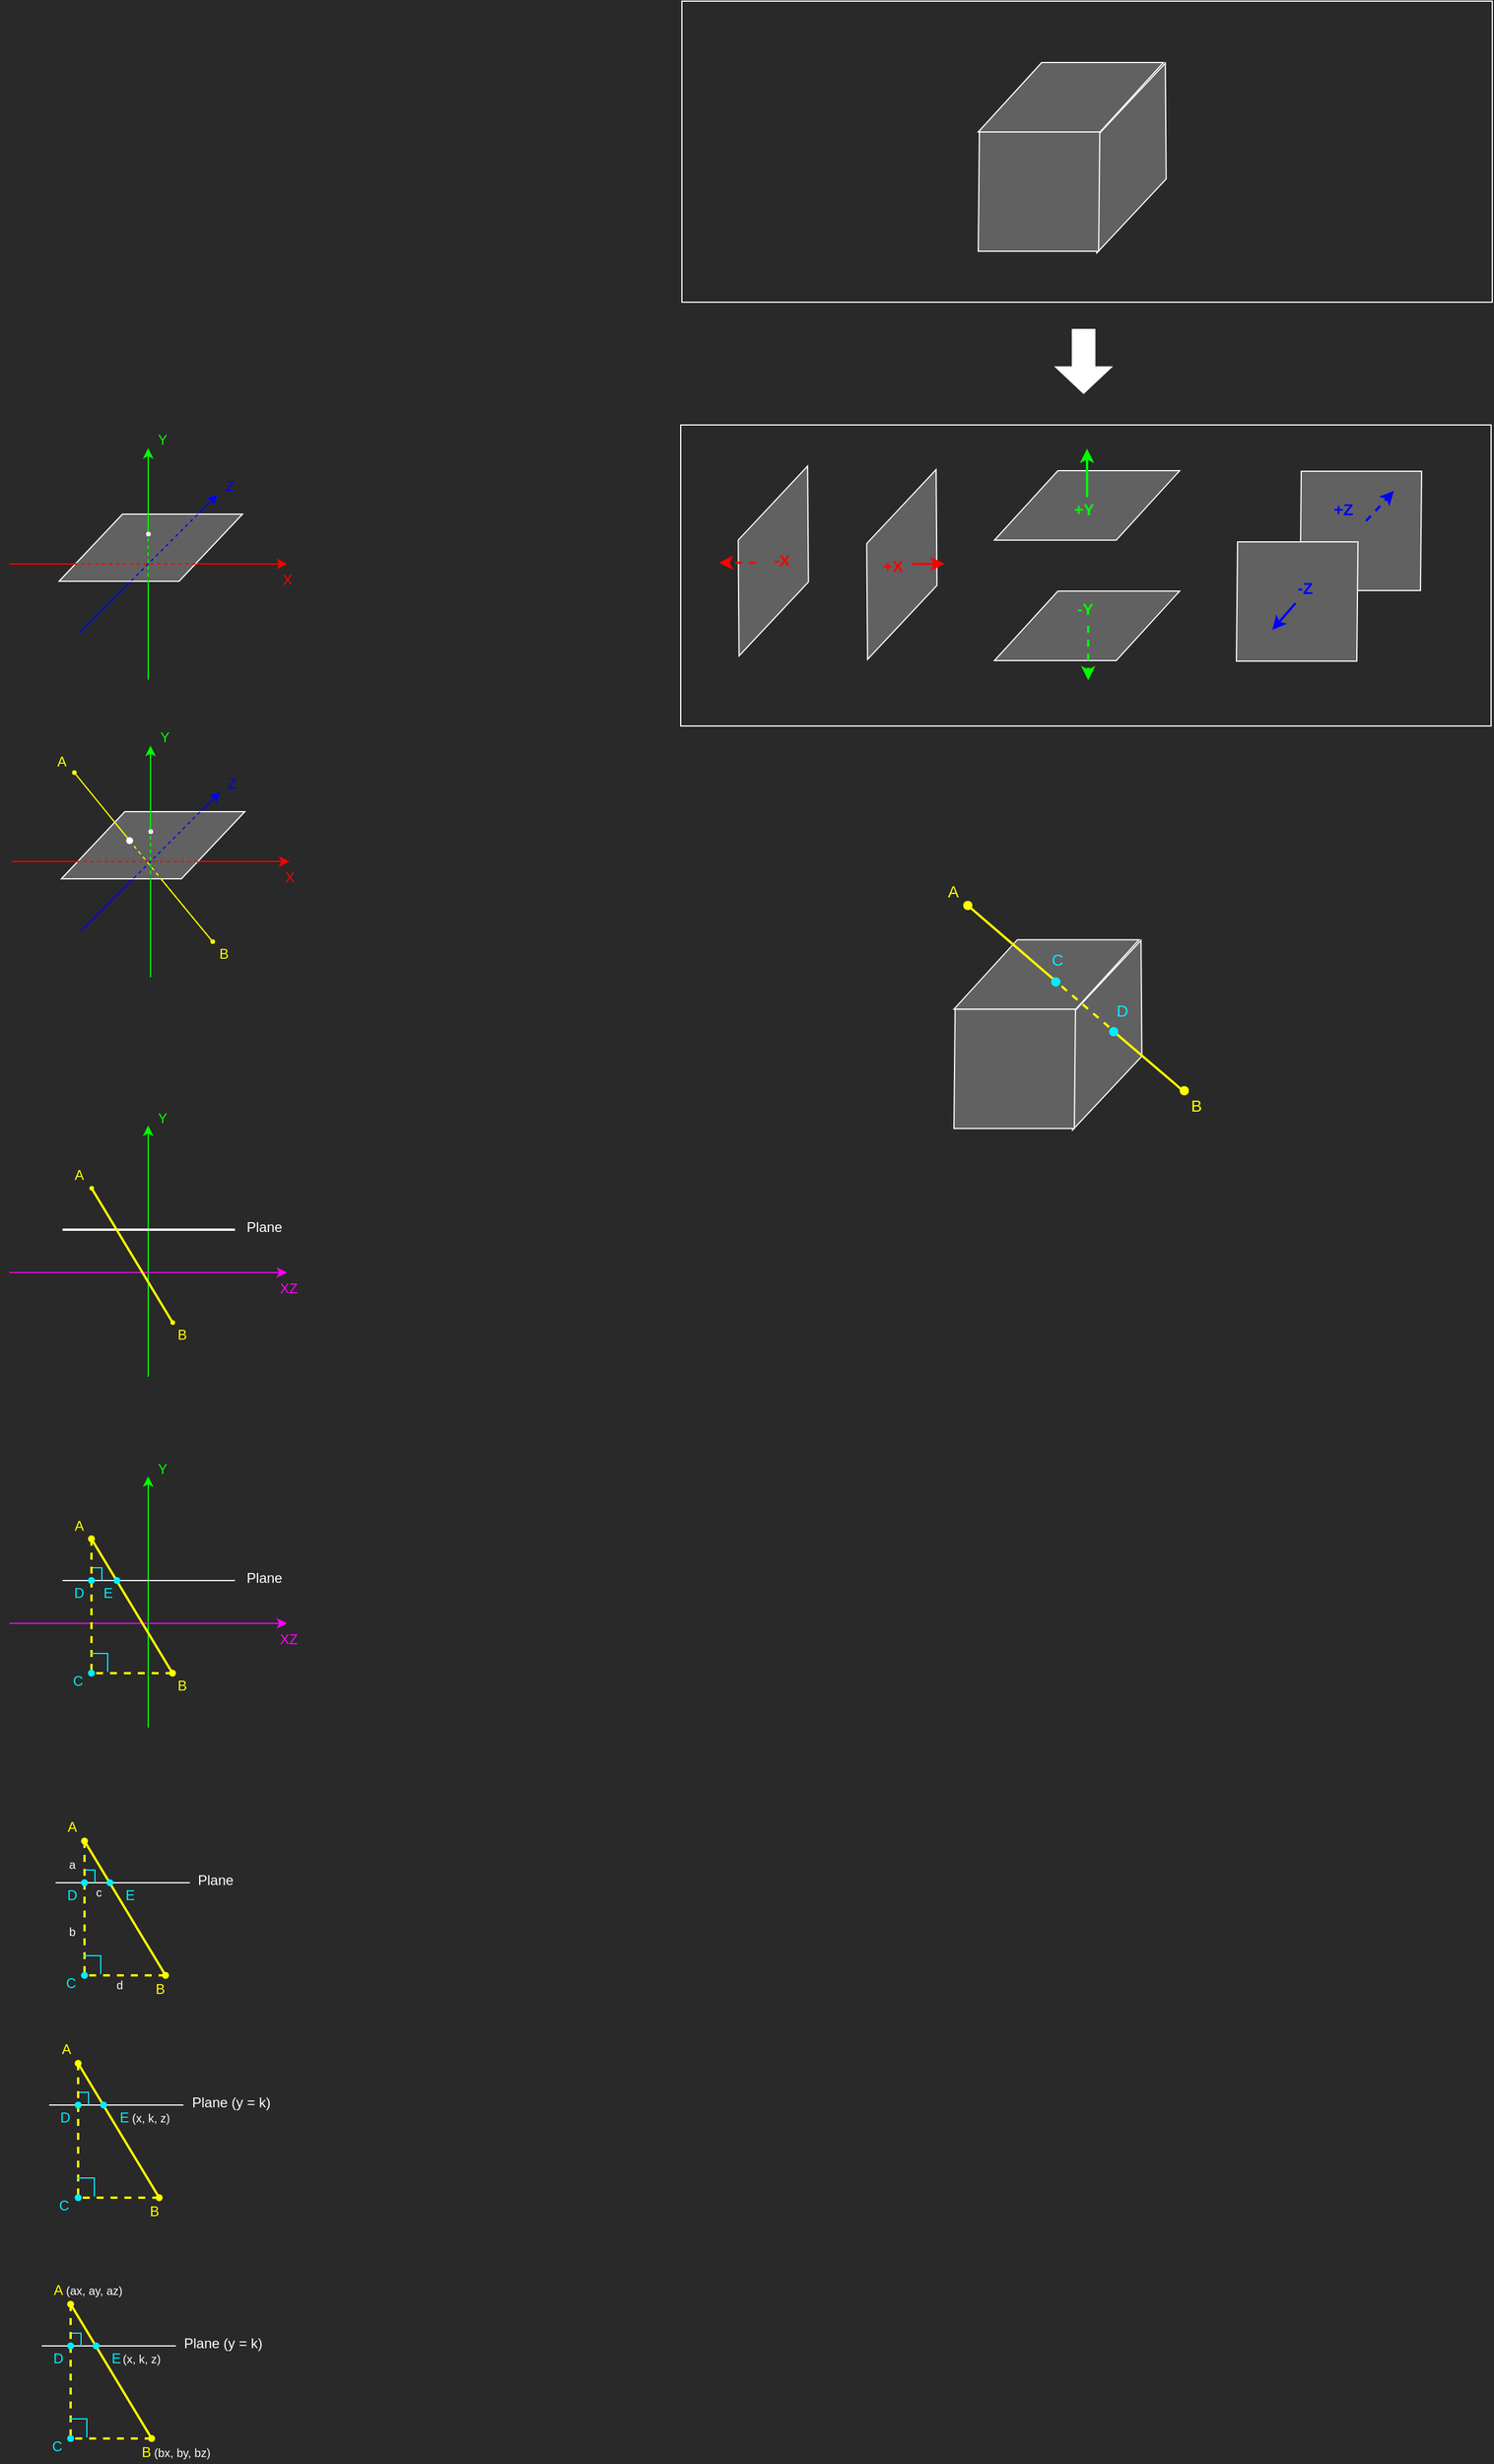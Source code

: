 <mxfile version="15.5.5" type="device"><diagram id="bRW0qi8J1NBSyePsixKG" name="Page-1"><mxGraphModel dx="595" dy="1027" grid="0" gridSize="20" guides="1" tooltips="1" connect="1" arrows="1" fold="1" page="0" pageScale="1" pageWidth="827" pageHeight="1169" background="#292929" math="0" shadow="0"><root><mxCell id="0"/><mxCell id="1" parent="0"/><mxCell id="GpJZ3VA4KBizO1wdqKzv-198" value="" style="shape=parallelogram;perimeter=parallelogramPerimeter;whiteSpace=wrap;html=1;fixedSize=1;fillColor=#616161;strokeColor=#FFFFFF;size=1;fontStyle=1" parent="1" vertex="1"><mxGeometry x="1275" y="240" width="105" height="103" as="geometry"/></mxCell><mxCell id="GpJZ3VA4KBizO1wdqKzv-197" value="" style="shape=parallelogram;perimeter=parallelogramPerimeter;whiteSpace=wrap;html=1;fixedSize=1;fillColor=#616161;strokeColor=#FFFFFF;size=1;fontStyle=1" parent="1" vertex="1"><mxGeometry x="1220" y="301" width="105" height="103" as="geometry"/></mxCell><mxCell id="GpJZ3VA4KBizO1wdqKzv-195" value="" style="shape=parallelogram;perimeter=parallelogramPerimeter;whiteSpace=wrap;html=1;fixedSize=1;fillColor=#616161;strokeColor=#FFFFFF;size=72.428;fontStyle=1;rotation=-46.8;" parent="1" vertex="1"><mxGeometry x="740" y="283" width="160" height="69" as="geometry"/></mxCell><mxCell id="GpJZ3VA4KBizO1wdqKzv-196" value="" style="shape=parallelogram;perimeter=parallelogramPerimeter;whiteSpace=wrap;html=1;fixedSize=1;fillColor=#616161;strokeColor=#FFFFFF;size=72.428;fontStyle=1;rotation=-46.8;" parent="1" vertex="1"><mxGeometry x="851" y="286" width="160" height="69" as="geometry"/></mxCell><mxCell id="GpJZ3VA4KBizO1wdqKzv-194" value="" style="shape=parallelogram;perimeter=parallelogramPerimeter;whiteSpace=wrap;html=1;fixedSize=1;fillColor=#616161;strokeColor=#FFFFFF;size=54.8;fontStyle=1" parent="1" vertex="1"><mxGeometry x="1011" y="343.5" width="160" height="60" as="geometry"/></mxCell><mxCell id="GpJZ3VA4KBizO1wdqKzv-193" value="" style="shape=parallelogram;perimeter=parallelogramPerimeter;whiteSpace=wrap;html=1;fixedSize=1;fillColor=#616161;strokeColor=#FFFFFF;size=54.8;fontStyle=1" parent="1" vertex="1"><mxGeometry x="1011" y="239.5" width="160" height="60" as="geometry"/></mxCell><mxCell id="GpJZ3VA4KBizO1wdqKzv-3" value="" style="endArrow=classic;html=1;rounded=0;strokeColor=#FF0000;" parent="1" edge="1"><mxGeometry width="50" height="50" relative="1" as="geometry"><mxPoint x="160" y="320" as="sourcePoint"/><mxPoint x="400" y="320" as="targetPoint"/></mxGeometry></mxCell><mxCell id="GpJZ3VA4KBizO1wdqKzv-4" value="" style="endArrow=classic;html=1;rounded=0;strokeColor=#00FF00;" parent="1" edge="1"><mxGeometry width="50" height="50" relative="1" as="geometry"><mxPoint x="280" y="420" as="sourcePoint"/><mxPoint x="280" y="220" as="targetPoint"/><Array as="points"/></mxGeometry></mxCell><mxCell id="GpJZ3VA4KBizO1wdqKzv-5" value="" style="endArrow=classic;html=1;rounded=0;strokeColor=#0000FF;startArrow=none;" parent="1" edge="1"><mxGeometry width="50" height="50" relative="1" as="geometry"><mxPoint x="220" y="380" as="sourcePoint"/><mxPoint x="340" y="260" as="targetPoint"/></mxGeometry></mxCell><mxCell id="GpJZ3VA4KBizO1wdqKzv-7" value="X" style="text;html=1;align=center;verticalAlign=middle;resizable=0;points=[];autosize=1;strokeColor=none;fillColor=none;fontColor=#FF0000;" parent="1" vertex="1"><mxGeometry x="380" y="324" width="40" height="20" as="geometry"/></mxCell><mxCell id="GpJZ3VA4KBizO1wdqKzv-8" value="Y" style="text;html=1;align=center;verticalAlign=middle;resizable=0;points=[];autosize=1;strokeColor=none;fillColor=none;fontColor=#00FF00;" parent="1" vertex="1"><mxGeometry x="272" y="203" width="40" height="20" as="geometry"/></mxCell><mxCell id="GpJZ3VA4KBizO1wdqKzv-9" value="Z" style="text;html=1;align=center;verticalAlign=middle;resizable=0;points=[];autosize=1;strokeColor=none;fillColor=none;fontColor=#0000FF;" parent="1" vertex="1"><mxGeometry x="330" y="243" width="40" height="20" as="geometry"/></mxCell><mxCell id="GpJZ3VA4KBizO1wdqKzv-2" value="" style="shape=parallelogram;perimeter=parallelogramPerimeter;whiteSpace=wrap;html=1;fixedSize=1;fillColor=#616161;strokeColor=#FFFFFF;size=54.8;fontStyle=1" parent="1" vertex="1"><mxGeometry x="203" y="277" width="158.5" height="58" as="geometry"/></mxCell><mxCell id="GpJZ3VA4KBizO1wdqKzv-12" value="" style="endArrow=none;html=1;rounded=0;strokeColor=#FF0000;dashed=1;endFill=0;" parent="1" edge="1"><mxGeometry width="50" height="50" relative="1" as="geometry"><mxPoint x="162" y="320" as="sourcePoint"/><mxPoint x="390" y="320" as="targetPoint"/><Array as="points"/></mxGeometry></mxCell><mxCell id="GpJZ3VA4KBizO1wdqKzv-11" value="" style="endArrow=none;html=1;rounded=0;strokeColor=#0000FF;dashed=1;endFill=0;" parent="1" edge="1"><mxGeometry width="50" height="50" relative="1" as="geometry"><mxPoint x="223" y="377" as="sourcePoint"/><mxPoint x="333" y="267" as="targetPoint"/><Array as="points"/></mxGeometry></mxCell><mxCell id="GpJZ3VA4KBizO1wdqKzv-10" value="" style="endArrow=none;html=1;rounded=0;strokeColor=#00FF00;dashed=1;endFill=0;" parent="1" edge="1"><mxGeometry width="50" height="50" relative="1" as="geometry"><mxPoint x="280" y="409" as="sourcePoint"/><mxPoint x="280" y="295" as="targetPoint"/><Array as="points"/></mxGeometry></mxCell><mxCell id="GpJZ3VA4KBizO1wdqKzv-15" value="" style="endArrow=none;html=1;rounded=0;strokeColor=#00FF00;endFill=0;" parent="1" edge="1"><mxGeometry width="50" height="50" relative="1" as="geometry"><mxPoint x="280" y="295" as="sourcePoint"/><mxPoint x="280" y="275" as="targetPoint"/><Array as="points"/></mxGeometry></mxCell><mxCell id="GpJZ3VA4KBizO1wdqKzv-16" value="" style="shape=waypoint;sketch=0;size=6;pointerEvents=1;points=[];fillColor=none;resizable=0;rotatable=0;perimeter=centerPerimeter;snapToPoint=1;fontColor=#0000FF;strokeColor=#FFFFFF;strokeWidth=0;" parent="1" vertex="1"><mxGeometry x="260" y="274" width="40" height="40" as="geometry"/></mxCell><mxCell id="GpJZ3VA4KBizO1wdqKzv-18" value="" style="endArrow=classic;html=1;rounded=0;strokeColor=#00FF00;" parent="1" edge="1"><mxGeometry width="50" height="50" relative="1" as="geometry"><mxPoint x="280" y="1022" as="sourcePoint"/><mxPoint x="280" y="805" as="targetPoint"/><Array as="points"/></mxGeometry></mxCell><mxCell id="GpJZ3VA4KBizO1wdqKzv-19" value="Y" style="text;html=1;align=center;verticalAlign=middle;resizable=0;points=[];autosize=1;strokeColor=none;fillColor=none;fontColor=#00FF00;" parent="1" vertex="1"><mxGeometry x="272" y="789" width="40" height="20" as="geometry"/></mxCell><mxCell id="GpJZ3VA4KBizO1wdqKzv-20" value="XZ" style="text;html=1;align=center;verticalAlign=middle;resizable=0;points=[];autosize=1;strokeColor=none;fillColor=none;fontColor=#FF00FF;" parent="1" vertex="1"><mxGeometry x="388" y="937" width="25" height="18" as="geometry"/></mxCell><mxCell id="GpJZ3VA4KBizO1wdqKzv-21" value="" style="endArrow=classic;html=1;rounded=0;strokeColor=#FF00FF;" parent="1" edge="1"><mxGeometry width="50" height="50" relative="1" as="geometry"><mxPoint x="160" y="932.0" as="sourcePoint"/><mxPoint x="400" y="932.0" as="targetPoint"/></mxGeometry></mxCell><mxCell id="GpJZ3VA4KBizO1wdqKzv-23" value="Plane" style="text;html=1;align=center;verticalAlign=middle;resizable=0;points=[];autosize=1;strokeColor=none;fillColor=none;fontColor=#FFFFFF;" parent="1" vertex="1"><mxGeometry x="359.5" y="884" width="41" height="18" as="geometry"/></mxCell><mxCell id="GpJZ3VA4KBizO1wdqKzv-22" value="" style="endArrow=none;html=1;rounded=0;strokeColor=#FFFFFF;endFill=0;strokeWidth=2;" parent="1" edge="1"><mxGeometry width="50" height="50" relative="1" as="geometry"><mxPoint x="206" y="895" as="sourcePoint"/><mxPoint x="355" y="895" as="targetPoint"/></mxGeometry></mxCell><mxCell id="GpJZ3VA4KBizO1wdqKzv-24" value="" style="endArrow=classic;html=1;rounded=0;strokeColor=#FF0000;" parent="1" edge="1"><mxGeometry width="50" height="50" relative="1" as="geometry"><mxPoint x="162" y="577.0" as="sourcePoint"/><mxPoint x="402" y="577.0" as="targetPoint"/></mxGeometry></mxCell><mxCell id="GpJZ3VA4KBizO1wdqKzv-25" value="" style="endArrow=classic;html=1;rounded=0;strokeColor=#00FF00;" parent="1" edge="1"><mxGeometry width="50" height="50" relative="1" as="geometry"><mxPoint x="282" y="677" as="sourcePoint"/><mxPoint x="282" y="477" as="targetPoint"/><Array as="points"/></mxGeometry></mxCell><mxCell id="GpJZ3VA4KBizO1wdqKzv-26" value="" style="endArrow=classic;html=1;rounded=0;strokeColor=#0000FF;startArrow=none;" parent="1" edge="1"><mxGeometry width="50" height="50" relative="1" as="geometry"><mxPoint x="222" y="637.0" as="sourcePoint"/><mxPoint x="342" y="517.0" as="targetPoint"/></mxGeometry></mxCell><mxCell id="GpJZ3VA4KBizO1wdqKzv-27" value="X" style="text;html=1;align=center;verticalAlign=middle;resizable=0;points=[];autosize=1;strokeColor=none;fillColor=none;fontColor=#FF0000;" parent="1" vertex="1"><mxGeometry x="382" y="581" width="40" height="20" as="geometry"/></mxCell><mxCell id="GpJZ3VA4KBizO1wdqKzv-28" value="Y" style="text;html=1;align=center;verticalAlign=middle;resizable=0;points=[];autosize=1;strokeColor=none;fillColor=none;fontColor=#00FF00;" parent="1" vertex="1"><mxGeometry x="274" y="460" width="40" height="20" as="geometry"/></mxCell><mxCell id="GpJZ3VA4KBizO1wdqKzv-29" value="Z" style="text;html=1;align=center;verticalAlign=middle;resizable=0;points=[];autosize=1;strokeColor=none;fillColor=none;fontColor=#0000FF;" parent="1" vertex="1"><mxGeometry x="332" y="500" width="40" height="20" as="geometry"/></mxCell><mxCell id="GpJZ3VA4KBizO1wdqKzv-30" value="" style="shape=parallelogram;perimeter=parallelogramPerimeter;whiteSpace=wrap;html=1;fixedSize=1;fillColor=#616161;strokeColor=#FFFFFF;size=54.8;fontStyle=1" parent="1" vertex="1"><mxGeometry x="205" y="534" width="158.5" height="58" as="geometry"/></mxCell><mxCell id="GpJZ3VA4KBizO1wdqKzv-31" value="" style="endArrow=none;html=1;rounded=0;strokeColor=#FF0000;dashed=1;endFill=0;" parent="1" edge="1"><mxGeometry width="50" height="50" relative="1" as="geometry"><mxPoint x="164" y="577.0" as="sourcePoint"/><mxPoint x="392" y="577.0" as="targetPoint"/><Array as="points"/></mxGeometry></mxCell><mxCell id="GpJZ3VA4KBizO1wdqKzv-32" value="" style="endArrow=none;html=1;rounded=0;strokeColor=#0000FF;dashed=1;endFill=0;" parent="1" edge="1"><mxGeometry width="50" height="50" relative="1" as="geometry"><mxPoint x="225" y="634" as="sourcePoint"/><mxPoint x="335" y="524" as="targetPoint"/><Array as="points"/></mxGeometry></mxCell><mxCell id="GpJZ3VA4KBizO1wdqKzv-33" value="" style="endArrow=none;html=1;rounded=0;strokeColor=#00FF00;dashed=1;endFill=0;" parent="1" edge="1"><mxGeometry width="50" height="50" relative="1" as="geometry"><mxPoint x="282" y="666" as="sourcePoint"/><mxPoint x="282" y="552.0" as="targetPoint"/><Array as="points"/></mxGeometry></mxCell><mxCell id="GpJZ3VA4KBizO1wdqKzv-34" value="" style="endArrow=none;html=1;rounded=0;strokeColor=#00FF00;endFill=0;" parent="1" edge="1"><mxGeometry width="50" height="50" relative="1" as="geometry"><mxPoint x="282" y="552.0" as="sourcePoint"/><mxPoint x="282" y="532.0" as="targetPoint"/><Array as="points"/></mxGeometry></mxCell><mxCell id="GpJZ3VA4KBizO1wdqKzv-35" value="" style="shape=waypoint;sketch=0;size=6;pointerEvents=1;points=[];fillColor=none;resizable=0;rotatable=0;perimeter=centerPerimeter;snapToPoint=1;fontColor=#0000FF;strokeColor=#FFFFFF;strokeWidth=0;" parent="1" vertex="1"><mxGeometry x="262" y="531" width="40" height="40" as="geometry"/></mxCell><mxCell id="GpJZ3VA4KBizO1wdqKzv-40" style="edgeStyle=none;rounded=0;orthogonalLoop=1;jettySize=auto;html=1;entryX=0.455;entryY=0.571;entryDx=0;entryDy=0;entryPerimeter=0;fontColor=#FF00FF;endArrow=none;endFill=0;strokeColor=#FFFF00;strokeWidth=1;startArrow=none;dashed=1;" parent="1" source="GpJZ3VA4KBizO1wdqKzv-41" target="GpJZ3VA4KBizO1wdqKzv-39" edge="1"><mxGeometry relative="1" as="geometry"/></mxCell><mxCell id="GpJZ3VA4KBizO1wdqKzv-36" value="" style="shape=waypoint;sketch=0;size=6;pointerEvents=1;points=[];fillColor=none;resizable=0;rotatable=0;perimeter=centerPerimeter;snapToPoint=1;fontColor=#FFFFFF;strokeColor=#FFFF00;strokeWidth=0;" parent="1" vertex="1"><mxGeometry x="196" y="480" width="40" height="40" as="geometry"/></mxCell><mxCell id="GpJZ3VA4KBizO1wdqKzv-37" value="A" style="text;html=1;align=center;verticalAlign=middle;resizable=0;points=[];autosize=1;strokeColor=none;fillColor=none;fontColor=#FFFF00;" parent="1" vertex="1"><mxGeometry x="196" y="482" width="18" height="18" as="geometry"/></mxCell><mxCell id="GpJZ3VA4KBizO1wdqKzv-39" value="" style="shape=waypoint;sketch=0;size=6;pointerEvents=1;points=[];fillColor=none;resizable=0;rotatable=0;perimeter=centerPerimeter;snapToPoint=1;fontColor=#FFFFFF;strokeColor=#FFFF00;strokeWidth=0;" parent="1" vertex="1"><mxGeometry x="315.5" y="626" width="40" height="40" as="geometry"/></mxCell><mxCell id="GpJZ3VA4KBizO1wdqKzv-42" value="" style="edgeStyle=none;rounded=0;orthogonalLoop=1;jettySize=auto;html=1;entryDx=0;entryDy=0;entryPerimeter=0;fontColor=#FF00FF;endArrow=none;endFill=0;strokeColor=#FFFF00;strokeWidth=1;" parent="1" source="GpJZ3VA4KBizO1wdqKzv-36" target="GpJZ3VA4KBizO1wdqKzv-41" edge="1"><mxGeometry relative="1" as="geometry"><mxPoint x="216" y="500" as="sourcePoint"/><mxPoint x="335.5" y="646" as="targetPoint"/></mxGeometry></mxCell><mxCell id="GpJZ3VA4KBizO1wdqKzv-41" value="" style="shape=waypoint;sketch=0;size=6;pointerEvents=1;points=[];fillColor=none;resizable=0;rotatable=0;perimeter=centerPerimeter;snapToPoint=1;fontColor=#0000FF;strokeColor=#FFFFFF;strokeWidth=1;" parent="1" vertex="1"><mxGeometry x="244" y="539" width="40" height="40" as="geometry"/></mxCell><mxCell id="GpJZ3VA4KBizO1wdqKzv-43" style="edgeStyle=none;rounded=0;orthogonalLoop=1;jettySize=auto;html=1;fontColor=#FF00FF;endArrow=none;endFill=0;strokeColor=#FFFF00;strokeWidth=1;startArrow=none;" parent="1" target="GpJZ3VA4KBizO1wdqKzv-39" edge="1"><mxGeometry relative="1" as="geometry"><mxPoint x="291" y="592" as="sourcePoint"/><mxPoint x="362.5" y="679" as="targetPoint"/></mxGeometry></mxCell><mxCell id="GpJZ3VA4KBizO1wdqKzv-38" value="B" style="text;html=1;align=center;verticalAlign=middle;resizable=0;points=[];autosize=1;strokeColor=none;fillColor=none;fontColor=#FFFF00;" parent="1" vertex="1"><mxGeometry x="336" y="648" width="18" height="18" as="geometry"/></mxCell><mxCell id="GpJZ3VA4KBizO1wdqKzv-44" value="" style="shape=waypoint;sketch=0;size=6;pointerEvents=1;points=[];fillColor=none;resizable=0;rotatable=0;perimeter=centerPerimeter;snapToPoint=1;fontColor=#FFFFFF;strokeColor=#FFFF00;strokeWidth=0;" parent="1" vertex="1"><mxGeometry x="211" y="839" width="40" height="40" as="geometry"/></mxCell><mxCell id="GpJZ3VA4KBizO1wdqKzv-45" value="A" style="text;html=1;align=center;verticalAlign=middle;resizable=0;points=[];autosize=1;strokeColor=none;fillColor=none;fontColor=#FFFF00;" parent="1" vertex="1"><mxGeometry x="211" y="839" width="18" height="18" as="geometry"/></mxCell><mxCell id="GpJZ3VA4KBizO1wdqKzv-46" value="" style="shape=waypoint;sketch=0;size=6;pointerEvents=1;points=[];fillColor=none;resizable=0;rotatable=0;perimeter=centerPerimeter;snapToPoint=1;fontColor=#FFFFFF;strokeColor=#FFFF00;strokeWidth=0;" parent="1" vertex="1"><mxGeometry x="281" y="955" width="40" height="40" as="geometry"/></mxCell><mxCell id="GpJZ3VA4KBizO1wdqKzv-47" value="B" style="text;html=1;align=center;verticalAlign=middle;resizable=0;points=[];autosize=1;strokeColor=none;fillColor=none;fontColor=#FFFF00;" parent="1" vertex="1"><mxGeometry x="300" y="977" width="18" height="18" as="geometry"/></mxCell><mxCell id="GpJZ3VA4KBizO1wdqKzv-48" style="edgeStyle=none;rounded=0;orthogonalLoop=1;jettySize=auto;html=1;fontColor=#FF00FF;endArrow=none;endFill=0;strokeColor=#FFFF00;strokeWidth=2;" parent="1" source="GpJZ3VA4KBizO1wdqKzv-44" target="GpJZ3VA4KBizO1wdqKzv-46" edge="1"><mxGeometry relative="1" as="geometry"/></mxCell><mxCell id="GpJZ3VA4KBizO1wdqKzv-49" value="" style="endArrow=classic;html=1;rounded=0;strokeColor=#00FF00;" parent="1" edge="1"><mxGeometry width="50" height="50" relative="1" as="geometry"><mxPoint x="280" y="1325" as="sourcePoint"/><mxPoint x="280" y="1108" as="targetPoint"/><Array as="points"/></mxGeometry></mxCell><mxCell id="GpJZ3VA4KBizO1wdqKzv-50" value="Y" style="text;html=1;align=center;verticalAlign=middle;resizable=0;points=[];autosize=1;strokeColor=none;fillColor=none;fontColor=#00FF00;" parent="1" vertex="1"><mxGeometry x="272" y="1092" width="40" height="20" as="geometry"/></mxCell><mxCell id="GpJZ3VA4KBizO1wdqKzv-51" value="XZ" style="text;html=1;align=center;verticalAlign=middle;resizable=0;points=[];autosize=1;strokeColor=none;fillColor=none;fontColor=#FF00FF;" parent="1" vertex="1"><mxGeometry x="388" y="1240" width="25" height="18" as="geometry"/></mxCell><mxCell id="GpJZ3VA4KBizO1wdqKzv-52" value="" style="endArrow=classic;html=1;rounded=0;strokeColor=#FF00FF;" parent="1" edge="1"><mxGeometry width="50" height="50" relative="1" as="geometry"><mxPoint x="160" y="1235" as="sourcePoint"/><mxPoint x="400" y="1235" as="targetPoint"/></mxGeometry></mxCell><mxCell id="GpJZ3VA4KBizO1wdqKzv-53" value="Plane" style="text;html=1;align=center;verticalAlign=middle;resizable=0;points=[];autosize=1;strokeColor=none;fillColor=none;fontColor=#FFFFFF;" parent="1" vertex="1"><mxGeometry x="359.5" y="1187" width="41" height="18" as="geometry"/></mxCell><mxCell id="GpJZ3VA4KBizO1wdqKzv-54" value="" style="endArrow=none;html=1;rounded=0;strokeColor=#FFFFFF;endFill=0;strokeWidth=1;" parent="1" edge="1"><mxGeometry width="50" height="50" relative="1" as="geometry"><mxPoint x="206" y="1198" as="sourcePoint"/><mxPoint x="355" y="1198" as="targetPoint"/></mxGeometry></mxCell><mxCell id="GpJZ3VA4KBizO1wdqKzv-61" style="edgeStyle=none;rounded=0;orthogonalLoop=1;jettySize=auto;html=1;entryX=0.523;entryY=0.576;entryDx=0;entryDy=0;entryPerimeter=0;dashed=1;fontColor=#FF00FF;endArrow=none;endFill=0;strokeColor=#FFFF00;strokeWidth=2;" parent="1" source="GpJZ3VA4KBizO1wdqKzv-55" target="GpJZ3VA4KBizO1wdqKzv-60" edge="1"><mxGeometry relative="1" as="geometry"/></mxCell><mxCell id="GpJZ3VA4KBizO1wdqKzv-55" value="" style="shape=waypoint;sketch=0;size=6;pointerEvents=1;points=[];fillColor=none;resizable=0;rotatable=0;perimeter=centerPerimeter;snapToPoint=1;fontColor=#FFFFFF;strokeColor=#FFFF00;strokeWidth=1;" parent="1" vertex="1"><mxGeometry x="211" y="1142" width="40" height="40" as="geometry"/></mxCell><mxCell id="GpJZ3VA4KBizO1wdqKzv-56" value="A" style="text;html=1;align=center;verticalAlign=middle;resizable=0;points=[];autosize=1;strokeColor=none;fillColor=none;fontColor=#FFFF00;" parent="1" vertex="1"><mxGeometry x="211" y="1142" width="18" height="18" as="geometry"/></mxCell><mxCell id="GpJZ3VA4KBizO1wdqKzv-62" style="edgeStyle=none;rounded=0;orthogonalLoop=1;jettySize=auto;html=1;dashed=1;fontColor=#FF00FF;endArrow=none;endFill=0;strokeColor=#FFFF00;strokeWidth=2;" parent="1" source="GpJZ3VA4KBizO1wdqKzv-57" target="GpJZ3VA4KBizO1wdqKzv-60" edge="1"><mxGeometry relative="1" as="geometry"/></mxCell><mxCell id="GpJZ3VA4KBizO1wdqKzv-57" value="" style="shape=waypoint;sketch=0;size=6;pointerEvents=1;points=[];fillColor=none;resizable=0;rotatable=0;perimeter=centerPerimeter;snapToPoint=1;fontColor=#FFFFFF;strokeColor=#FFFF00;strokeWidth=1;" parent="1" vertex="1"><mxGeometry x="281" y="1258" width="40" height="40" as="geometry"/></mxCell><mxCell id="GpJZ3VA4KBizO1wdqKzv-58" value="B" style="text;html=1;align=center;verticalAlign=middle;resizable=0;points=[];autosize=1;strokeColor=none;fillColor=none;fontColor=#FFFF00;" parent="1" vertex="1"><mxGeometry x="300" y="1280" width="18" height="18" as="geometry"/></mxCell><mxCell id="GpJZ3VA4KBizO1wdqKzv-59" style="edgeStyle=none;rounded=0;orthogonalLoop=1;jettySize=auto;html=1;fontColor=#FF00FF;endArrow=none;endFill=0;strokeColor=#FFFF00;strokeWidth=2;" parent="1" source="GpJZ3VA4KBizO1wdqKzv-55" target="GpJZ3VA4KBizO1wdqKzv-57" edge="1"><mxGeometry relative="1" as="geometry"/></mxCell><mxCell id="GpJZ3VA4KBizO1wdqKzv-60" value="" style="shape=waypoint;sketch=0;size=6;pointerEvents=1;points=[];fillColor=none;resizable=0;rotatable=0;perimeter=centerPerimeter;snapToPoint=1;fontColor=#FFFFFF;strokeColor=#00EEFF;strokeWidth=1;" parent="1" vertex="1"><mxGeometry x="211" y="1258" width="40" height="40" as="geometry"/></mxCell><mxCell id="GpJZ3VA4KBizO1wdqKzv-63" value="" style="endArrow=none;html=1;rounded=0;fontColor=#FF00FF;strokeColor=#00EEFF;strokeWidth=1;" parent="1" edge="1"><mxGeometry width="50" height="50" relative="1" as="geometry"><mxPoint x="230" y="1261" as="sourcePoint"/><mxPoint x="245" y="1277" as="targetPoint"/><Array as="points"><mxPoint x="245" y="1261"/></Array></mxGeometry></mxCell><mxCell id="GpJZ3VA4KBizO1wdqKzv-64" value="C" style="text;html=1;align=center;verticalAlign=middle;resizable=0;points=[];autosize=1;strokeColor=none;fillColor=none;fontColor=#00EEFF;" parent="1" vertex="1"><mxGeometry x="209" y="1276" width="19" height="18" as="geometry"/></mxCell><mxCell id="GpJZ3VA4KBizO1wdqKzv-65" value="" style="shape=waypoint;sketch=0;size=6;pointerEvents=1;points=[];fillColor=none;resizable=0;rotatable=0;perimeter=centerPerimeter;snapToPoint=1;fontColor=#FFFFFF;strokeColor=#00EEFF;strokeWidth=1;" parent="1" vertex="1"><mxGeometry x="211" y="1178" width="40" height="40" as="geometry"/></mxCell><mxCell id="GpJZ3VA4KBizO1wdqKzv-67" value="D" style="text;html=1;align=center;verticalAlign=middle;resizable=0;points=[];autosize=1;strokeColor=none;fillColor=none;fontColor=#00EEFF;" parent="1" vertex="1"><mxGeometry x="210" y="1200" width="19" height="18" as="geometry"/></mxCell><mxCell id="GpJZ3VA4KBizO1wdqKzv-68" value="" style="endArrow=none;html=1;rounded=0;fontColor=#FF00FF;strokeColor=#00EEFF;strokeWidth=1;" parent="1" edge="1"><mxGeometry width="50" height="50" relative="1" as="geometry"><mxPoint x="232" y="1187" as="sourcePoint"/><mxPoint x="240" y="1198" as="targetPoint"/><Array as="points"><mxPoint x="240" y="1187"/></Array></mxGeometry></mxCell><mxCell id="GpJZ3VA4KBizO1wdqKzv-69" value="" style="shape=waypoint;sketch=0;size=6;pointerEvents=1;points=[];fillColor=none;resizable=0;rotatable=0;perimeter=centerPerimeter;snapToPoint=1;fontColor=#FFFFFF;strokeColor=#00EEFF;strokeWidth=1;" parent="1" vertex="1"><mxGeometry x="233" y="1178" width="40" height="40" as="geometry"/></mxCell><mxCell id="GpJZ3VA4KBizO1wdqKzv-71" value="E" style="text;html=1;align=center;verticalAlign=middle;resizable=0;points=[];autosize=1;strokeColor=none;fillColor=none;fontColor=#00EEFF;" parent="1" vertex="1"><mxGeometry x="236" y="1200" width="18" height="18" as="geometry"/></mxCell><mxCell id="GpJZ3VA4KBizO1wdqKzv-103" value="Plane&amp;nbsp;" style="text;html=1;align=left;verticalAlign=middle;resizable=0;points=[];autosize=1;strokeColor=none;fillColor=none;fontColor=#FFFFFF;" parent="1" vertex="1"><mxGeometry x="321" y="1448" width="44" height="18" as="geometry"/></mxCell><mxCell id="GpJZ3VA4KBizO1wdqKzv-104" value="" style="endArrow=none;html=1;rounded=0;strokeColor=#FFFFFF;endFill=0;strokeWidth=1;" parent="1" edge="1"><mxGeometry width="50" height="50" relative="1" as="geometry"><mxPoint x="200" y="1459" as="sourcePoint"/><mxPoint x="316" y="1459" as="targetPoint"/></mxGeometry></mxCell><mxCell id="GpJZ3VA4KBizO1wdqKzv-105" style="edgeStyle=none;rounded=0;orthogonalLoop=1;jettySize=auto;html=1;entryX=0.523;entryY=0.576;entryDx=0;entryDy=0;entryPerimeter=0;dashed=1;fontColor=#FF00FF;endArrow=none;endFill=0;strokeColor=#FFFF00;strokeWidth=2;" parent="1" source="GpJZ3VA4KBizO1wdqKzv-106" target="GpJZ3VA4KBizO1wdqKzv-112" edge="1"><mxGeometry relative="1" as="geometry"/></mxCell><mxCell id="GpJZ3VA4KBizO1wdqKzv-106" value="" style="shape=waypoint;sketch=0;size=6;pointerEvents=1;points=[];fillColor=none;resizable=0;rotatable=0;perimeter=centerPerimeter;snapToPoint=1;fontColor=#FFFFFF;strokeColor=#FFFF00;strokeWidth=1;" parent="1" vertex="1"><mxGeometry x="205" y="1403" width="40" height="40" as="geometry"/></mxCell><mxCell id="GpJZ3VA4KBizO1wdqKzv-107" value="A" style="text;html=1;align=center;verticalAlign=middle;resizable=0;points=[];autosize=1;strokeColor=none;fillColor=none;fontColor=#FFFF00;" parent="1" vertex="1"><mxGeometry x="205" y="1402" width="18" height="18" as="geometry"/></mxCell><mxCell id="GpJZ3VA4KBizO1wdqKzv-108" style="edgeStyle=none;rounded=0;orthogonalLoop=1;jettySize=auto;html=1;dashed=1;fontColor=#FF00FF;endArrow=none;endFill=0;strokeColor=#FFFF00;strokeWidth=2;" parent="1" source="GpJZ3VA4KBizO1wdqKzv-109" target="GpJZ3VA4KBizO1wdqKzv-112" edge="1"><mxGeometry relative="1" as="geometry"/></mxCell><mxCell id="GpJZ3VA4KBizO1wdqKzv-109" value="" style="shape=waypoint;sketch=0;size=6;pointerEvents=1;points=[];fillColor=none;resizable=0;rotatable=0;perimeter=centerPerimeter;snapToPoint=1;fontColor=#FFFFFF;strokeColor=#FFFF00;strokeWidth=1;" parent="1" vertex="1"><mxGeometry x="275" y="1519" width="40" height="40" as="geometry"/></mxCell><mxCell id="GpJZ3VA4KBizO1wdqKzv-110" value="B" style="text;html=1;align=center;verticalAlign=middle;resizable=0;points=[];autosize=1;strokeColor=none;fillColor=none;fontColor=#FFFF00;" parent="1" vertex="1"><mxGeometry x="281" y="1542" width="18" height="18" as="geometry"/></mxCell><mxCell id="GpJZ3VA4KBizO1wdqKzv-111" style="edgeStyle=none;rounded=0;orthogonalLoop=1;jettySize=auto;html=1;fontColor=#FF00FF;endArrow=none;endFill=0;strokeColor=#FFFF00;strokeWidth=2;" parent="1" source="GpJZ3VA4KBizO1wdqKzv-106" target="GpJZ3VA4KBizO1wdqKzv-109" edge="1"><mxGeometry relative="1" as="geometry"/></mxCell><mxCell id="GpJZ3VA4KBizO1wdqKzv-112" value="" style="shape=waypoint;sketch=0;size=6;pointerEvents=1;points=[];fillColor=none;resizable=0;rotatable=0;perimeter=centerPerimeter;snapToPoint=1;fontColor=#FFFFFF;strokeColor=#00EEFF;strokeWidth=1;" parent="1" vertex="1"><mxGeometry x="205" y="1519" width="40" height="40" as="geometry"/></mxCell><mxCell id="GpJZ3VA4KBizO1wdqKzv-113" value="" style="endArrow=none;html=1;rounded=0;fontColor=#FF00FF;strokeColor=#00EEFF;strokeWidth=1;" parent="1" edge="1"><mxGeometry width="50" height="50" relative="1" as="geometry"><mxPoint x="224" y="1522" as="sourcePoint"/><mxPoint x="239" y="1538" as="targetPoint"/><Array as="points"><mxPoint x="239" y="1522"/></Array></mxGeometry></mxCell><mxCell id="GpJZ3VA4KBizO1wdqKzv-114" value="C" style="text;html=1;align=center;verticalAlign=middle;resizable=0;points=[];autosize=1;strokeColor=none;fillColor=none;fontColor=#00EEFF;" parent="1" vertex="1"><mxGeometry x="203" y="1537" width="19" height="18" as="geometry"/></mxCell><mxCell id="GpJZ3VA4KBizO1wdqKzv-115" value="" style="shape=waypoint;sketch=0;size=6;pointerEvents=1;points=[];fillColor=none;resizable=0;rotatable=0;perimeter=centerPerimeter;snapToPoint=1;fontColor=#FFFFFF;strokeColor=#00EEFF;strokeWidth=1;" parent="1" vertex="1"><mxGeometry x="205" y="1439" width="40" height="40" as="geometry"/></mxCell><mxCell id="GpJZ3VA4KBizO1wdqKzv-116" value="D" style="text;html=1;align=center;verticalAlign=middle;resizable=0;points=[];autosize=1;strokeColor=none;fillColor=none;fontColor=#00EEFF;" parent="1" vertex="1"><mxGeometry x="204" y="1461" width="19" height="18" as="geometry"/></mxCell><mxCell id="GpJZ3VA4KBizO1wdqKzv-117" value="" style="endArrow=none;html=1;rounded=0;fontColor=#FF00FF;strokeColor=#00EEFF;strokeWidth=1;" parent="1" edge="1"><mxGeometry width="50" height="50" relative="1" as="geometry"><mxPoint x="226" y="1448" as="sourcePoint"/><mxPoint x="234" y="1459" as="targetPoint"/><Array as="points"><mxPoint x="234" y="1448"/></Array></mxGeometry></mxCell><mxCell id="GpJZ3VA4KBizO1wdqKzv-118" value="" style="shape=waypoint;sketch=0;size=6;pointerEvents=1;points=[];fillColor=none;resizable=0;rotatable=0;perimeter=centerPerimeter;snapToPoint=1;fontColor=#FFFFFF;strokeColor=#00EEFF;strokeWidth=1;" parent="1" vertex="1"><mxGeometry x="227" y="1439" width="40" height="40" as="geometry"/></mxCell><mxCell id="GpJZ3VA4KBizO1wdqKzv-119" value="E" style="text;html=1;align=center;verticalAlign=middle;resizable=0;points=[];autosize=1;strokeColor=none;fillColor=none;fontColor=#00EEFF;" parent="1" vertex="1"><mxGeometry x="255" y="1461" width="18" height="18" as="geometry"/></mxCell><mxCell id="GpJZ3VA4KBizO1wdqKzv-120" value="a" style="text;html=1;align=center;verticalAlign=middle;resizable=0;points=[];autosize=1;strokeColor=none;fillColor=none;fontColor=#FFFFFF;fontSize=10;" parent="1" vertex="1"><mxGeometry x="205.5" y="1435" width="16" height="16" as="geometry"/></mxCell><mxCell id="GpJZ3VA4KBizO1wdqKzv-123" value="Plane (y = k)" style="text;html=1;align=left;verticalAlign=middle;resizable=0;points=[];autosize=1;strokeColor=none;fillColor=none;fontColor=#FFFFFF;" parent="1" vertex="1"><mxGeometry x="309" y="1848" width="78" height="18" as="geometry"/></mxCell><mxCell id="GpJZ3VA4KBizO1wdqKzv-124" value="" style="endArrow=none;html=1;rounded=0;strokeColor=#FFFFFF;endFill=0;strokeWidth=1;" parent="1" edge="1"><mxGeometry width="50" height="50" relative="1" as="geometry"><mxPoint x="188" y="1859" as="sourcePoint"/><mxPoint x="304" y="1859" as="targetPoint"/></mxGeometry></mxCell><mxCell id="GpJZ3VA4KBizO1wdqKzv-125" style="edgeStyle=none;rounded=0;orthogonalLoop=1;jettySize=auto;html=1;entryX=0.523;entryY=0.576;entryDx=0;entryDy=0;entryPerimeter=0;dashed=1;fontColor=#FF00FF;endArrow=none;endFill=0;strokeColor=#FFFF00;strokeWidth=2;" parent="1" source="GpJZ3VA4KBizO1wdqKzv-126" target="GpJZ3VA4KBizO1wdqKzv-132" edge="1"><mxGeometry relative="1" as="geometry"/></mxCell><mxCell id="GpJZ3VA4KBizO1wdqKzv-126" value="" style="shape=waypoint;sketch=0;size=6;pointerEvents=1;points=[];fillColor=none;resizable=0;rotatable=0;perimeter=centerPerimeter;snapToPoint=1;fontColor=#FFFFFF;strokeColor=#FFFF00;strokeWidth=1;" parent="1" vertex="1"><mxGeometry x="193" y="1803" width="40" height="40" as="geometry"/></mxCell><mxCell id="GpJZ3VA4KBizO1wdqKzv-127" value="A" style="text;html=1;align=center;verticalAlign=middle;resizable=0;points=[];autosize=1;strokeColor=none;fillColor=none;fontColor=#FFFF00;" parent="1" vertex="1"><mxGeometry x="193" y="1802" width="18" height="18" as="geometry"/></mxCell><mxCell id="GpJZ3VA4KBizO1wdqKzv-128" style="edgeStyle=none;rounded=0;orthogonalLoop=1;jettySize=auto;html=1;dashed=1;fontColor=#FF00FF;endArrow=none;endFill=0;strokeColor=#FFFF00;strokeWidth=2;" parent="1" source="GpJZ3VA4KBizO1wdqKzv-129" target="GpJZ3VA4KBizO1wdqKzv-132" edge="1"><mxGeometry relative="1" as="geometry"/></mxCell><mxCell id="GpJZ3VA4KBizO1wdqKzv-129" value="" style="shape=waypoint;sketch=0;size=6;pointerEvents=1;points=[];fillColor=none;resizable=0;rotatable=0;perimeter=centerPerimeter;snapToPoint=1;fontColor=#FFFFFF;strokeColor=#FFFF00;strokeWidth=1;" parent="1" vertex="1"><mxGeometry x="263" y="1919" width="40" height="40" as="geometry"/></mxCell><mxCell id="GpJZ3VA4KBizO1wdqKzv-130" value="B" style="text;html=1;align=center;verticalAlign=middle;resizable=0;points=[];autosize=1;strokeColor=none;fillColor=none;fontColor=#FFFF00;" parent="1" vertex="1"><mxGeometry x="269" y="1942" width="18" height="18" as="geometry"/></mxCell><mxCell id="GpJZ3VA4KBizO1wdqKzv-131" style="edgeStyle=none;rounded=0;orthogonalLoop=1;jettySize=auto;html=1;fontColor=#FF00FF;endArrow=none;endFill=0;strokeColor=#FFFF00;strokeWidth=2;" parent="1" source="GpJZ3VA4KBizO1wdqKzv-126" target="GpJZ3VA4KBizO1wdqKzv-129" edge="1"><mxGeometry relative="1" as="geometry"/></mxCell><mxCell id="GpJZ3VA4KBizO1wdqKzv-132" value="" style="shape=waypoint;sketch=0;size=6;pointerEvents=1;points=[];fillColor=none;resizable=0;rotatable=0;perimeter=centerPerimeter;snapToPoint=1;fontColor=#FFFFFF;strokeColor=#00EEFF;strokeWidth=1;" parent="1" vertex="1"><mxGeometry x="193" y="1919" width="40" height="40" as="geometry"/></mxCell><mxCell id="GpJZ3VA4KBizO1wdqKzv-133" value="" style="endArrow=none;html=1;rounded=0;fontColor=#FF00FF;strokeColor=#00EEFF;strokeWidth=1;" parent="1" edge="1"><mxGeometry width="50" height="50" relative="1" as="geometry"><mxPoint x="212" y="1922" as="sourcePoint"/><mxPoint x="227" y="1938" as="targetPoint"/><Array as="points"><mxPoint x="227" y="1922"/></Array></mxGeometry></mxCell><mxCell id="GpJZ3VA4KBizO1wdqKzv-134" value="C" style="text;html=1;align=center;verticalAlign=middle;resizable=0;points=[];autosize=1;strokeColor=none;fillColor=none;fontColor=#00EEFF;" parent="1" vertex="1"><mxGeometry x="191" y="1937" width="19" height="18" as="geometry"/></mxCell><mxCell id="GpJZ3VA4KBizO1wdqKzv-135" value="" style="shape=waypoint;sketch=0;size=6;pointerEvents=1;points=[];fillColor=none;resizable=0;rotatable=0;perimeter=centerPerimeter;snapToPoint=1;fontColor=#FFFFFF;strokeColor=#00EEFF;strokeWidth=1;" parent="1" vertex="1"><mxGeometry x="193" y="1839" width="40" height="40" as="geometry"/></mxCell><mxCell id="GpJZ3VA4KBizO1wdqKzv-136" value="D" style="text;html=1;align=center;verticalAlign=middle;resizable=0;points=[];autosize=1;strokeColor=none;fillColor=none;fontColor=#00EEFF;" parent="1" vertex="1"><mxGeometry x="192" y="1861" width="19" height="18" as="geometry"/></mxCell><mxCell id="GpJZ3VA4KBizO1wdqKzv-137" value="" style="endArrow=none;html=1;rounded=0;fontColor=#FF00FF;strokeColor=#00EEFF;strokeWidth=1;" parent="1" edge="1"><mxGeometry width="50" height="50" relative="1" as="geometry"><mxPoint x="214" y="1848.0" as="sourcePoint"/><mxPoint x="222" y="1859" as="targetPoint"/><Array as="points"><mxPoint x="222" y="1848"/></Array></mxGeometry></mxCell><mxCell id="GpJZ3VA4KBizO1wdqKzv-138" value="" style="shape=waypoint;sketch=0;size=6;pointerEvents=1;points=[];fillColor=none;resizable=0;rotatable=0;perimeter=centerPerimeter;snapToPoint=1;fontColor=#FFFFFF;strokeColor=#00EEFF;strokeWidth=1;" parent="1" vertex="1"><mxGeometry x="215" y="1839" width="40" height="40" as="geometry"/></mxCell><mxCell id="GpJZ3VA4KBizO1wdqKzv-139" value="E" style="text;html=1;align=center;verticalAlign=middle;resizable=0;points=[];autosize=1;strokeColor=none;fillColor=none;fontColor=#00EEFF;" parent="1" vertex="1"><mxGeometry x="243" y="1861" width="18" height="18" as="geometry"/></mxCell><mxCell id="GpJZ3VA4KBizO1wdqKzv-140" value="(ax, ay, az)" style="text;html=1;align=center;verticalAlign=middle;resizable=0;points=[];autosize=1;strokeColor=none;fillColor=none;fontColor=#FFFFFF;fontSize=10;" parent="1" vertex="1"><mxGeometry x="203.5" y="1803" width="59" height="16" as="geometry"/></mxCell><mxCell id="GpJZ3VA4KBizO1wdqKzv-141" value="(bx, by, bz)" style="text;html=1;align=center;verticalAlign=middle;resizable=0;points=[];autosize=1;strokeColor=none;fillColor=none;fontColor=#FFFFFF;fontSize=10;" parent="1" vertex="1"><mxGeometry x="279" y="1943" width="59" height="16" as="geometry"/></mxCell><mxCell id="GpJZ3VA4KBizO1wdqKzv-142" value="(x, k, z)" style="text;html=1;align=center;verticalAlign=middle;resizable=0;points=[];autosize=1;strokeColor=none;fillColor=none;fontColor=#FFFFFF;fontSize=10;" parent="1" vertex="1"><mxGeometry x="252" y="1862" width="43" height="16" as="geometry"/></mxCell><mxCell id="GpJZ3VA4KBizO1wdqKzv-143" value="b" style="text;html=1;align=center;verticalAlign=middle;resizable=0;points=[];autosize=1;strokeColor=none;fillColor=none;fontColor=#FFFFFF;fontSize=10;" parent="1" vertex="1"><mxGeometry x="206" y="1493" width="16" height="16" as="geometry"/></mxCell><mxCell id="GpJZ3VA4KBizO1wdqKzv-144" value="c" style="text;html=1;align=center;verticalAlign=middle;resizable=0;points=[];autosize=1;strokeColor=none;fillColor=none;fontColor=#FFFFFF;fontSize=10;" parent="1" vertex="1"><mxGeometry x="229" y="1459" width="15" height="16" as="geometry"/></mxCell><mxCell id="GpJZ3VA4KBizO1wdqKzv-145" value="d" style="text;html=1;align=center;verticalAlign=middle;resizable=0;points=[];autosize=1;strokeColor=none;fillColor=none;fontColor=#FFFFFF;fontSize=10;" parent="1" vertex="1"><mxGeometry x="246.5" y="1539" width="16" height="16" as="geometry"/></mxCell><mxCell id="GpJZ3VA4KBizO1wdqKzv-146" value="Plane (y = k)" style="text;html=1;align=left;verticalAlign=middle;resizable=0;points=[];autosize=1;strokeColor=none;fillColor=none;fontColor=#FFFFFF;" parent="1" vertex="1"><mxGeometry x="315.5" y="1640" width="78" height="18" as="geometry"/></mxCell><mxCell id="GpJZ3VA4KBizO1wdqKzv-147" value="" style="endArrow=none;html=1;rounded=0;strokeColor=#FFFFFF;endFill=0;strokeWidth=1;" parent="1" edge="1"><mxGeometry width="50" height="50" relative="1" as="geometry"><mxPoint x="194.5" y="1651" as="sourcePoint"/><mxPoint x="310.5" y="1651" as="targetPoint"/></mxGeometry></mxCell><mxCell id="GpJZ3VA4KBizO1wdqKzv-148" style="edgeStyle=none;rounded=0;orthogonalLoop=1;jettySize=auto;html=1;entryX=0.523;entryY=0.576;entryDx=0;entryDy=0;entryPerimeter=0;dashed=1;fontColor=#FF00FF;endArrow=none;endFill=0;strokeColor=#FFFF00;strokeWidth=2;" parent="1" source="GpJZ3VA4KBizO1wdqKzv-149" target="GpJZ3VA4KBizO1wdqKzv-155" edge="1"><mxGeometry relative="1" as="geometry"/></mxCell><mxCell id="GpJZ3VA4KBizO1wdqKzv-149" value="" style="shape=waypoint;sketch=0;size=6;pointerEvents=1;points=[];fillColor=none;resizable=0;rotatable=0;perimeter=centerPerimeter;snapToPoint=1;fontColor=#FFFFFF;strokeColor=#FFFF00;strokeWidth=1;" parent="1" vertex="1"><mxGeometry x="199.5" y="1595" width="40" height="40" as="geometry"/></mxCell><mxCell id="GpJZ3VA4KBizO1wdqKzv-150" value="A" style="text;html=1;align=center;verticalAlign=middle;resizable=0;points=[];autosize=1;strokeColor=none;fillColor=none;fontColor=#FFFF00;" parent="1" vertex="1"><mxGeometry x="199.5" y="1594" width="18" height="18" as="geometry"/></mxCell><mxCell id="GpJZ3VA4KBizO1wdqKzv-151" style="edgeStyle=none;rounded=0;orthogonalLoop=1;jettySize=auto;html=1;dashed=1;fontColor=#FF00FF;endArrow=none;endFill=0;strokeColor=#FFFF00;strokeWidth=2;" parent="1" source="GpJZ3VA4KBizO1wdqKzv-152" target="GpJZ3VA4KBizO1wdqKzv-155" edge="1"><mxGeometry relative="1" as="geometry"/></mxCell><mxCell id="GpJZ3VA4KBizO1wdqKzv-152" value="" style="shape=waypoint;sketch=0;size=6;pointerEvents=1;points=[];fillColor=none;resizable=0;rotatable=0;perimeter=centerPerimeter;snapToPoint=1;fontColor=#FFFFFF;strokeColor=#FFFF00;strokeWidth=1;" parent="1" vertex="1"><mxGeometry x="269.5" y="1711" width="40" height="40" as="geometry"/></mxCell><mxCell id="GpJZ3VA4KBizO1wdqKzv-153" value="B" style="text;html=1;align=center;verticalAlign=middle;resizable=0;points=[];autosize=1;strokeColor=none;fillColor=none;fontColor=#FFFF00;" parent="1" vertex="1"><mxGeometry x="275.5" y="1734" width="18" height="18" as="geometry"/></mxCell><mxCell id="GpJZ3VA4KBizO1wdqKzv-154" style="edgeStyle=none;rounded=0;orthogonalLoop=1;jettySize=auto;html=1;fontColor=#FF00FF;endArrow=none;endFill=0;strokeColor=#FFFF00;strokeWidth=2;" parent="1" source="GpJZ3VA4KBizO1wdqKzv-149" target="GpJZ3VA4KBizO1wdqKzv-152" edge="1"><mxGeometry relative="1" as="geometry"/></mxCell><mxCell id="GpJZ3VA4KBizO1wdqKzv-155" value="" style="shape=waypoint;sketch=0;size=6;pointerEvents=1;points=[];fillColor=none;resizable=0;rotatable=0;perimeter=centerPerimeter;snapToPoint=1;fontColor=#FFFFFF;strokeColor=#00EEFF;strokeWidth=1;" parent="1" vertex="1"><mxGeometry x="199.5" y="1711" width="40" height="40" as="geometry"/></mxCell><mxCell id="GpJZ3VA4KBizO1wdqKzv-156" value="" style="endArrow=none;html=1;rounded=0;fontColor=#FF00FF;strokeColor=#00EEFF;strokeWidth=1;" parent="1" edge="1"><mxGeometry width="50" height="50" relative="1" as="geometry"><mxPoint x="218.5" y="1714" as="sourcePoint"/><mxPoint x="233.5" y="1730" as="targetPoint"/><Array as="points"><mxPoint x="233.5" y="1714"/></Array></mxGeometry></mxCell><mxCell id="GpJZ3VA4KBizO1wdqKzv-157" value="C" style="text;html=1;align=center;verticalAlign=middle;resizable=0;points=[];autosize=1;strokeColor=none;fillColor=none;fontColor=#00EEFF;" parent="1" vertex="1"><mxGeometry x="197.5" y="1729" width="19" height="18" as="geometry"/></mxCell><mxCell id="GpJZ3VA4KBizO1wdqKzv-158" value="" style="shape=waypoint;sketch=0;size=6;pointerEvents=1;points=[];fillColor=none;resizable=0;rotatable=0;perimeter=centerPerimeter;snapToPoint=1;fontColor=#FFFFFF;strokeColor=#00EEFF;strokeWidth=1;" parent="1" vertex="1"><mxGeometry x="199.5" y="1631" width="40" height="40" as="geometry"/></mxCell><mxCell id="GpJZ3VA4KBizO1wdqKzv-159" value="D" style="text;html=1;align=center;verticalAlign=middle;resizable=0;points=[];autosize=1;strokeColor=none;fillColor=none;fontColor=#00EEFF;" parent="1" vertex="1"><mxGeometry x="198.5" y="1653" width="19" height="18" as="geometry"/></mxCell><mxCell id="GpJZ3VA4KBizO1wdqKzv-160" value="" style="endArrow=none;html=1;rounded=0;fontColor=#FF00FF;strokeColor=#00EEFF;strokeWidth=1;" parent="1" edge="1"><mxGeometry width="50" height="50" relative="1" as="geometry"><mxPoint x="220.5" y="1640.0" as="sourcePoint"/><mxPoint x="228.5" y="1651" as="targetPoint"/><Array as="points"><mxPoint x="228.5" y="1640"/></Array></mxGeometry></mxCell><mxCell id="GpJZ3VA4KBizO1wdqKzv-161" value="" style="shape=waypoint;sketch=0;size=6;pointerEvents=1;points=[];fillColor=none;resizable=0;rotatable=0;perimeter=centerPerimeter;snapToPoint=1;fontColor=#FFFFFF;strokeColor=#00EEFF;strokeWidth=1;" parent="1" vertex="1"><mxGeometry x="221.5" y="1631" width="40" height="40" as="geometry"/></mxCell><mxCell id="GpJZ3VA4KBizO1wdqKzv-162" value="E" style="text;html=1;align=center;verticalAlign=middle;resizable=0;points=[];autosize=1;strokeColor=none;fillColor=none;fontColor=#00EEFF;" parent="1" vertex="1"><mxGeometry x="249.5" y="1653" width="18" height="18" as="geometry"/></mxCell><mxCell id="GpJZ3VA4KBizO1wdqKzv-166" value="(x, k, z)" style="text;html=1;align=center;verticalAlign=middle;resizable=0;points=[];autosize=1;strokeColor=none;fillColor=none;fontColor=#FFFFFF;fontSize=10;" parent="1" vertex="1"><mxGeometry x="260" y="1654" width="43" height="16" as="geometry"/></mxCell><mxCell id="GpJZ3VA4KBizO1wdqKzv-180" value="+X" style="text;html=1;align=center;verticalAlign=middle;resizable=0;points=[];autosize=1;strokeColor=none;fillColor=none;fontSize=14;fontColor=#FF0000;rotation=0;fontStyle=1" parent="1" vertex="1"><mxGeometry x="903" y="312" width="40" height="20" as="geometry"/></mxCell><mxCell id="GpJZ3VA4KBizO1wdqKzv-181" value="-X" style="text;html=1;align=center;verticalAlign=middle;resizable=0;points=[];autosize=1;strokeColor=none;fillColor=none;fontSize=14;fontColor=#FF0000;rotation=0;fontStyle=1" parent="1" vertex="1"><mxGeometry x="807" y="307" width="40" height="20" as="geometry"/></mxCell><mxCell id="GpJZ3VA4KBizO1wdqKzv-182" value="-Z" style="text;html=1;align=center;verticalAlign=middle;resizable=0;points=[];autosize=1;strokeColor=none;fillColor=none;fontSize=14;fontColor=#0000FF;fontStyle=1" parent="1" vertex="1"><mxGeometry x="1259" y="331" width="40" height="20" as="geometry"/></mxCell><mxCell id="GpJZ3VA4KBizO1wdqKzv-183" value="+Z" style="text;html=1;align=center;verticalAlign=middle;resizable=0;points=[];autosize=1;strokeColor=none;fillColor=none;fontSize=14;fontColor=#0000FF;fontStyle=1" parent="1" vertex="1"><mxGeometry x="1292" y="263" width="40" height="20" as="geometry"/></mxCell><mxCell id="GpJZ3VA4KBizO1wdqKzv-184" value="+Y" style="text;html=1;align=center;verticalAlign=middle;resizable=0;points=[];autosize=1;strokeColor=none;fillColor=none;fontSize=14;fontColor=#00FF00;fontStyle=1" parent="1" vertex="1"><mxGeometry x="1068" y="262.5" width="40" height="20" as="geometry"/></mxCell><mxCell id="GpJZ3VA4KBizO1wdqKzv-185" value="-Y" style="text;html=1;align=center;verticalAlign=middle;resizable=0;points=[];autosize=1;strokeColor=none;fillColor=none;fontSize=14;fontColor=#00FF00;fontStyle=1" parent="1" vertex="1"><mxGeometry x="1069" y="348.5" width="40" height="20" as="geometry"/></mxCell><mxCell id="GpJZ3VA4KBizO1wdqKzv-187" value="" style="endArrow=classic;html=1;rounded=0;strokeColor=#0000FF;startArrow=none;endFill=1;strokeWidth=2;dashed=1;" parent="1" edge="1"><mxGeometry width="50" height="50" relative="1" as="geometry"><mxPoint x="1332" y="283" as="sourcePoint"/><mxPoint x="1356" y="257" as="targetPoint"/></mxGeometry></mxCell><mxCell id="GpJZ3VA4KBizO1wdqKzv-188" value="" style="endArrow=classic;html=1;rounded=0;strokeColor=#0000FF;startArrow=none;endFill=1;strokeWidth=2;" parent="1" edge="1"><mxGeometry width="50" height="50" relative="1" as="geometry"><mxPoint x="1271" y="354" as="sourcePoint"/><mxPoint x="1251" y="377" as="targetPoint"/></mxGeometry></mxCell><mxCell id="GpJZ3VA4KBizO1wdqKzv-189" value="" style="endArrow=classic;html=1;rounded=0;strokeColor=#00FF00;startArrow=none;endFill=1;strokeWidth=2;" parent="1" edge="1"><mxGeometry width="50" height="50" relative="1" as="geometry"><mxPoint x="1091" y="262.5" as="sourcePoint"/><mxPoint x="1091" y="220.5" as="targetPoint"/></mxGeometry></mxCell><mxCell id="GpJZ3VA4KBizO1wdqKzv-190" value="" style="endArrow=classic;html=1;rounded=0;strokeColor=#00FF00;startArrow=none;endFill=1;strokeWidth=2;dashed=1;" parent="1" edge="1"><mxGeometry width="50" height="50" relative="1" as="geometry"><mxPoint x="1092" y="373.5" as="sourcePoint"/><mxPoint x="1092" y="420.5" as="targetPoint"/></mxGeometry></mxCell><mxCell id="GpJZ3VA4KBizO1wdqKzv-191" value="" style="endArrow=classic;html=1;rounded=0;strokeColor=#FF0000;startArrow=none;endFill=1;strokeWidth=2;dashed=1;" parent="1" edge="1"><mxGeometry width="50" height="50" relative="1" as="geometry"><mxPoint x="805" y="319" as="sourcePoint"/><mxPoint x="773" y="319" as="targetPoint"/></mxGeometry></mxCell><mxCell id="GpJZ3VA4KBizO1wdqKzv-192" value="" style="endArrow=classic;html=1;rounded=0;strokeColor=#FF0000;startArrow=none;endFill=1;strokeWidth=2;" parent="1" edge="1"><mxGeometry width="50" height="50" relative="1" as="geometry"><mxPoint x="940" y="320.0" as="sourcePoint"/><mxPoint x="968" y="320" as="targetPoint"/></mxGeometry></mxCell><mxCell id="GpJZ3VA4KBizO1wdqKzv-202" value="" style="rounded=0;whiteSpace=wrap;html=1;fontSize=14;fontColor=#0000FF;strokeColor=#FFFFFF;strokeWidth=1;fillColor=none;align=left;" parent="1" vertex="1"><mxGeometry x="741" y="-166" width="700" height="260" as="geometry"/></mxCell><mxCell id="GpJZ3VA4KBizO1wdqKzv-203" value="" style="rounded=0;whiteSpace=wrap;html=1;fontSize=14;fontColor=#0000FF;strokeColor=#FFFFFF;strokeWidth=1;fillColor=none;align=left;" parent="1" vertex="1"><mxGeometry x="740" y="200" width="700" height="260" as="geometry"/></mxCell><mxCell id="GpJZ3VA4KBizO1wdqKzv-204" value="" style="shape=singleArrow;whiteSpace=wrap;html=1;arrowWidth=0.4;arrowSize=0.4;fontSize=14;fontColor=#0000FF;strokeColor=#FFFFFF;strokeWidth=2;fillColor=default;align=left;rotation=90;" parent="1" vertex="1"><mxGeometry x="1061" y="122" width="54" height="46" as="geometry"/></mxCell><mxCell id="GpJZ3VA4KBizO1wdqKzv-205" value="" style="group" parent="1" vertex="1" connectable="0"><mxGeometry x="997" y="-113" width="211.913" height="164.434" as="geometry"/></mxCell><mxCell id="GpJZ3VA4KBizO1wdqKzv-199" value="" style="shape=parallelogram;perimeter=parallelogramPerimeter;whiteSpace=wrap;html=1;fixedSize=1;fillColor=#616161;strokeColor=#FFFFFF;size=72.428;fontStyle=1;rotation=-46.8;" parent="GpJZ3VA4KBizO1wdqKzv-205" vertex="1"><mxGeometry x="52" y="48" width="160" height="69" as="geometry"/></mxCell><mxCell id="GpJZ3VA4KBizO1wdqKzv-200" value="" style="shape=parallelogram;perimeter=parallelogramPerimeter;whiteSpace=wrap;html=1;fixedSize=1;fillColor=#616161;strokeColor=#FFFFFF;size=54.8;fontStyle=1" parent="GpJZ3VA4KBizO1wdqKzv-205" vertex="1"><mxGeometry width="160" height="60" as="geometry"/></mxCell><mxCell id="GpJZ3VA4KBizO1wdqKzv-201" value="" style="shape=parallelogram;perimeter=parallelogramPerimeter;whiteSpace=wrap;html=1;fixedSize=1;fillColor=#616161;strokeColor=#FFFFFF;size=1;fontStyle=1" parent="GpJZ3VA4KBizO1wdqKzv-205" vertex="1"><mxGeometry y="60" width="105" height="103" as="geometry"/></mxCell><mxCell id="GpJZ3VA4KBizO1wdqKzv-206" value="" style="group" parent="1" vertex="1" connectable="0"><mxGeometry x="976" y="644.57" width="211.913" height="164.434" as="geometry"/></mxCell><mxCell id="GpJZ3VA4KBizO1wdqKzv-207" value="" style="shape=parallelogram;perimeter=parallelogramPerimeter;whiteSpace=wrap;html=1;fixedSize=1;fillColor=#616161;strokeColor=#FFFFFF;size=72.428;fontStyle=1;rotation=-46.8;" parent="GpJZ3VA4KBizO1wdqKzv-206" vertex="1"><mxGeometry x="52" y="48" width="160" height="69" as="geometry"/></mxCell><mxCell id="GpJZ3VA4KBizO1wdqKzv-208" value="" style="shape=parallelogram;perimeter=parallelogramPerimeter;whiteSpace=wrap;html=1;fixedSize=1;fillColor=#616161;strokeColor=#FFFFFF;size=54.8;fontStyle=1" parent="GpJZ3VA4KBizO1wdqKzv-206" vertex="1"><mxGeometry width="160" height="60" as="geometry"/></mxCell><mxCell id="GpJZ3VA4KBizO1wdqKzv-209" value="" style="shape=parallelogram;perimeter=parallelogramPerimeter;whiteSpace=wrap;html=1;fixedSize=1;fillColor=#616161;strokeColor=#FFFFFF;size=1;fontStyle=1" parent="GpJZ3VA4KBizO1wdqKzv-206" vertex="1"><mxGeometry y="60" width="105" height="103" as="geometry"/></mxCell><mxCell id="GpJZ3VA4KBizO1wdqKzv-211" value="" style="shape=waypoint;sketch=0;size=6;pointerEvents=1;points=[];fillColor=none;resizable=0;rotatable=0;perimeter=centerPerimeter;snapToPoint=1;fontSize=14;fontColor=#0000FF;strokeColor=#FFFF00;strokeWidth=2;align=left;" parent="1" vertex="1"><mxGeometry x="968" y="595" width="40" height="40" as="geometry"/></mxCell><mxCell id="GpJZ3VA4KBizO1wdqKzv-212" value="" style="endArrow=none;html=1;rounded=0;fontSize=14;fontColor=#0000FF;strokeColor=#FFFF00;strokeWidth=2;entryX=0.761;entryY=0.5;entryDx=0;entryDy=0;entryPerimeter=0;" parent="1" target="GpJZ3VA4KBizO1wdqKzv-211" edge="1"><mxGeometry width="50" height="50" relative="1" as="geometry"><mxPoint x="1060" y="677" as="sourcePoint"/><mxPoint x="974" y="566" as="targetPoint"/></mxGeometry></mxCell><mxCell id="GpJZ3VA4KBizO1wdqKzv-213" value="" style="endArrow=none;html=1;rounded=0;fontSize=14;fontColor=#0000FF;strokeColor=#FFFF00;strokeWidth=2;entryX=0.761;entryY=0.5;entryDx=0;entryDy=0;entryPerimeter=0;dashed=1;" parent="1" edge="1"><mxGeometry width="50" height="50" relative="1" as="geometry"><mxPoint x="1110" y="720" as="sourcePoint"/><mxPoint x="1060.0" y="677.0" as="targetPoint"/></mxGeometry></mxCell><mxCell id="GpJZ3VA4KBizO1wdqKzv-214" value="" style="endArrow=none;html=1;rounded=0;fontSize=14;fontColor=#0000FF;strokeColor=#FFFF00;strokeWidth=2;entryX=0.761;entryY=0.5;entryDx=0;entryDy=0;entryPerimeter=0;" parent="1" edge="1"><mxGeometry width="50" height="50" relative="1" as="geometry"><mxPoint x="1175" y="776" as="sourcePoint"/><mxPoint x="1113.0" y="723.0" as="targetPoint"/></mxGeometry></mxCell><mxCell id="GpJZ3VA4KBizO1wdqKzv-215" value="" style="shape=waypoint;sketch=0;size=6;pointerEvents=1;points=[];fillColor=none;resizable=0;rotatable=0;perimeter=centerPerimeter;snapToPoint=1;fontSize=14;fontColor=#0000FF;strokeColor=#FFFF00;strokeWidth=2;align=left;" parent="1" vertex="1"><mxGeometry x="1155" y="755" width="40" height="40" as="geometry"/></mxCell><mxCell id="GpJZ3VA4KBizO1wdqKzv-216" value="" style="shape=waypoint;sketch=0;size=6;pointerEvents=1;points=[];fillColor=none;resizable=0;rotatable=0;perimeter=centerPerimeter;snapToPoint=1;fontSize=14;fontColor=#0000FF;strokeColor=#00EEFF;strokeWidth=2;align=left;" parent="1" vertex="1"><mxGeometry x="1044" y="661" width="40" height="40" as="geometry"/></mxCell><mxCell id="GpJZ3VA4KBizO1wdqKzv-217" value="" style="shape=waypoint;sketch=0;size=6;pointerEvents=1;points=[];fillColor=none;resizable=0;rotatable=0;perimeter=centerPerimeter;snapToPoint=1;fontSize=14;fontColor=#0000FF;strokeColor=#00EEFF;strokeWidth=2;align=left;" parent="1" vertex="1"><mxGeometry x="1094" y="704" width="40" height="40" as="geometry"/></mxCell><mxCell id="GpJZ3VA4KBizO1wdqKzv-219" value="A" style="text;html=1;align=center;verticalAlign=middle;resizable=0;points=[];autosize=1;strokeColor=none;fillColor=none;fontSize=14;fontColor=#FFFF00;" parent="1" vertex="1"><mxGeometry x="965" y="592" width="19" height="21" as="geometry"/></mxCell><mxCell id="GpJZ3VA4KBizO1wdqKzv-220" value="B" style="text;html=1;align=center;verticalAlign=middle;resizable=0;points=[];autosize=1;strokeColor=none;fillColor=none;fontSize=14;fontColor=#FFFF00;" parent="1" vertex="1"><mxGeometry x="1175" y="777" width="19" height="21" as="geometry"/></mxCell><mxCell id="GpJZ3VA4KBizO1wdqKzv-221" value="C" style="text;html=1;align=center;verticalAlign=middle;resizable=0;points=[];autosize=1;strokeColor=none;fillColor=none;fontSize=14;fontColor=#00EEFF;" parent="1" vertex="1"><mxGeometry x="1055" y="651" width="20" height="21" as="geometry"/></mxCell><mxCell id="GpJZ3VA4KBizO1wdqKzv-222" value="D" style="text;html=1;align=center;verticalAlign=middle;resizable=0;points=[];autosize=1;strokeColor=none;fillColor=none;fontSize=14;fontColor=#00EEFF;" parent="1" vertex="1"><mxGeometry x="1111" y="695" width="20" height="21" as="geometry"/></mxCell></root></mxGraphModel></diagram></mxfile>